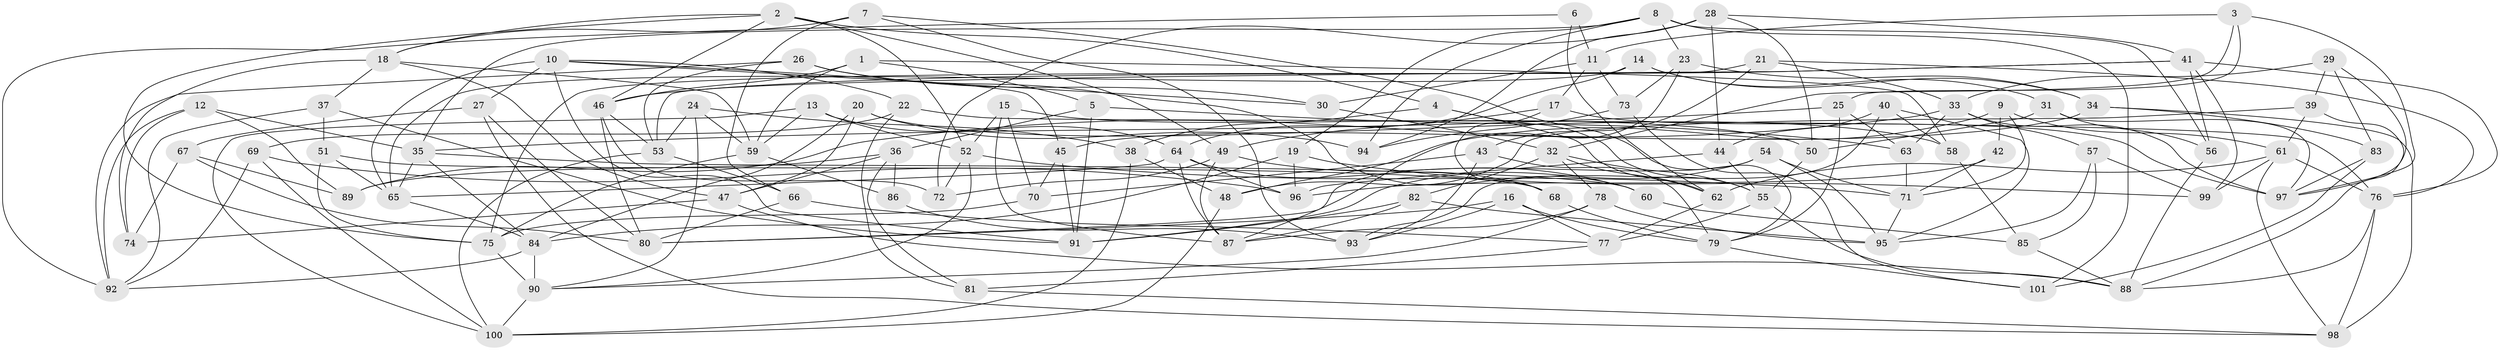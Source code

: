 // original degree distribution, {4: 1.0}
// Generated by graph-tools (version 1.1) at 2025/38/03/04/25 23:38:19]
// undirected, 101 vertices, 236 edges
graph export_dot {
  node [color=gray90,style=filled];
  1;
  2;
  3;
  4;
  5;
  6;
  7;
  8;
  9;
  10;
  11;
  12;
  13;
  14;
  15;
  16;
  17;
  18;
  19;
  20;
  21;
  22;
  23;
  24;
  25;
  26;
  27;
  28;
  29;
  30;
  31;
  32;
  33;
  34;
  35;
  36;
  37;
  38;
  39;
  40;
  41;
  42;
  43;
  44;
  45;
  46;
  47;
  48;
  49;
  50;
  51;
  52;
  53;
  54;
  55;
  56;
  57;
  58;
  59;
  60;
  61;
  62;
  63;
  64;
  65;
  66;
  67;
  68;
  69;
  70;
  71;
  72;
  73;
  74;
  75;
  76;
  77;
  78;
  79;
  80;
  81;
  82;
  83;
  84;
  85;
  86;
  87;
  88;
  89;
  90;
  91;
  92;
  93;
  94;
  95;
  96;
  97;
  98;
  99;
  100;
  101;
  1 -- 5 [weight=1.0];
  1 -- 46 [weight=1.0];
  1 -- 58 [weight=1.0];
  1 -- 59 [weight=1.0];
  2 -- 4 [weight=1.0];
  2 -- 18 [weight=1.0];
  2 -- 46 [weight=1.0];
  2 -- 49 [weight=1.0];
  2 -- 52 [weight=1.0];
  2 -- 75 [weight=1.0];
  3 -- 11 [weight=1.0];
  3 -- 25 [weight=1.0];
  3 -- 32 [weight=1.0];
  3 -- 97 [weight=1.0];
  4 -- 38 [weight=1.0];
  4 -- 55 [weight=1.0];
  4 -- 62 [weight=1.0];
  5 -- 36 [weight=1.0];
  5 -- 63 [weight=1.0];
  5 -- 91 [weight=1.0];
  6 -- 11 [weight=2.0];
  6 -- 62 [weight=1.0];
  6 -- 92 [weight=1.0];
  7 -- 18 [weight=1.0];
  7 -- 66 [weight=1.0];
  7 -- 79 [weight=1.0];
  7 -- 93 [weight=1.0];
  8 -- 19 [weight=1.0];
  8 -- 23 [weight=1.0];
  8 -- 35 [weight=1.0];
  8 -- 56 [weight=1.0];
  8 -- 94 [weight=1.0];
  8 -- 101 [weight=1.0];
  9 -- 42 [weight=1.0];
  9 -- 48 [weight=1.0];
  9 -- 61 [weight=1.0];
  9 -- 71 [weight=1.0];
  10 -- 22 [weight=1.0];
  10 -- 27 [weight=1.0];
  10 -- 30 [weight=1.0];
  10 -- 45 [weight=1.0];
  10 -- 65 [weight=1.0];
  10 -- 91 [weight=1.0];
  11 -- 17 [weight=1.0];
  11 -- 30 [weight=1.0];
  11 -- 73 [weight=1.0];
  12 -- 35 [weight=1.0];
  12 -- 74 [weight=1.0];
  12 -- 89 [weight=1.0];
  12 -- 92 [weight=1.0];
  13 -- 52 [weight=1.0];
  13 -- 59 [weight=1.0];
  13 -- 64 [weight=1.0];
  13 -- 100 [weight=1.0];
  14 -- 31 [weight=1.0];
  14 -- 34 [weight=1.0];
  14 -- 64 [weight=1.0];
  14 -- 65 [weight=1.0];
  15 -- 50 [weight=1.0];
  15 -- 52 [weight=1.0];
  15 -- 70 [weight=1.0];
  15 -- 87 [weight=1.0];
  16 -- 77 [weight=1.0];
  16 -- 79 [weight=1.0];
  16 -- 80 [weight=1.0];
  16 -- 93 [weight=1.0];
  17 -- 49 [weight=1.0];
  17 -- 68 [weight=1.0];
  17 -- 97 [weight=1.0];
  18 -- 37 [weight=1.0];
  18 -- 47 [weight=1.0];
  18 -- 59 [weight=1.0];
  18 -- 74 [weight=1.0];
  19 -- 84 [weight=1.0];
  19 -- 96 [weight=1.0];
  19 -- 99 [weight=1.0];
  20 -- 47 [weight=1.0];
  20 -- 58 [weight=1.0];
  20 -- 84 [weight=1.0];
  20 -- 94 [weight=1.0];
  21 -- 33 [weight=1.0];
  21 -- 43 [weight=1.0];
  21 -- 75 [weight=1.0];
  21 -- 76 [weight=1.0];
  22 -- 69 [weight=1.0];
  22 -- 76 [weight=1.0];
  22 -- 81 [weight=1.0];
  23 -- 34 [weight=1.0];
  23 -- 73 [weight=1.0];
  23 -- 87 [weight=1.0];
  24 -- 38 [weight=1.0];
  24 -- 53 [weight=1.0];
  24 -- 59 [weight=1.0];
  24 -- 90 [weight=1.0];
  25 -- 35 [weight=1.0];
  25 -- 63 [weight=1.0];
  25 -- 79 [weight=1.0];
  26 -- 30 [weight=1.0];
  26 -- 53 [weight=1.0];
  26 -- 60 [weight=1.0];
  26 -- 92 [weight=1.0];
  27 -- 67 [weight=1.0];
  27 -- 80 [weight=1.0];
  27 -- 98 [weight=1.0];
  28 -- 41 [weight=1.0];
  28 -- 44 [weight=1.0];
  28 -- 50 [weight=1.0];
  28 -- 72 [weight=2.0];
  28 -- 94 [weight=1.0];
  29 -- 33 [weight=1.0];
  29 -- 39 [weight=1.0];
  29 -- 83 [weight=1.0];
  29 -- 97 [weight=1.0];
  30 -- 32 [weight=1.0];
  31 -- 50 [weight=1.0];
  31 -- 56 [weight=1.0];
  31 -- 97 [weight=1.0];
  32 -- 55 [weight=1.0];
  32 -- 62 [weight=1.0];
  32 -- 78 [weight=1.0];
  32 -- 82 [weight=1.0];
  33 -- 57 [weight=1.0];
  33 -- 63 [weight=1.0];
  33 -- 89 [weight=1.0];
  33 -- 97 [weight=1.0];
  34 -- 45 [weight=1.0];
  34 -- 83 [weight=1.0];
  34 -- 98 [weight=2.0];
  35 -- 60 [weight=1.0];
  35 -- 65 [weight=1.0];
  35 -- 84 [weight=1.0];
  36 -- 47 [weight=2.0];
  36 -- 81 [weight=1.0];
  36 -- 86 [weight=1.0];
  36 -- 89 [weight=1.0];
  37 -- 51 [weight=1.0];
  37 -- 91 [weight=1.0];
  37 -- 92 [weight=1.0];
  38 -- 48 [weight=1.0];
  38 -- 100 [weight=1.0];
  39 -- 48 [weight=1.0];
  39 -- 61 [weight=1.0];
  39 -- 88 [weight=1.0];
  40 -- 44 [weight=1.0];
  40 -- 58 [weight=1.0];
  40 -- 93 [weight=1.0];
  40 -- 95 [weight=1.0];
  41 -- 46 [weight=1.0];
  41 -- 53 [weight=1.0];
  41 -- 56 [weight=1.0];
  41 -- 76 [weight=1.0];
  41 -- 99 [weight=1.0];
  42 -- 71 [weight=1.0];
  42 -- 96 [weight=2.0];
  43 -- 70 [weight=1.0];
  43 -- 79 [weight=1.0];
  43 -- 93 [weight=1.0];
  44 -- 55 [weight=1.0];
  44 -- 96 [weight=1.0];
  45 -- 70 [weight=1.0];
  45 -- 91 [weight=1.0];
  46 -- 53 [weight=1.0];
  46 -- 72 [weight=1.0];
  46 -- 80 [weight=1.0];
  47 -- 74 [weight=1.0];
  47 -- 88 [weight=1.0];
  48 -- 100 [weight=1.0];
  49 -- 60 [weight=1.0];
  49 -- 72 [weight=2.0];
  49 -- 87 [weight=1.0];
  50 -- 55 [weight=1.0];
  51 -- 65 [weight=1.0];
  51 -- 68 [weight=1.0];
  51 -- 75 [weight=1.0];
  52 -- 71 [weight=1.0];
  52 -- 72 [weight=1.0];
  52 -- 90 [weight=1.0];
  53 -- 66 [weight=1.0];
  53 -- 100 [weight=1.0];
  54 -- 71 [weight=1.0];
  54 -- 80 [weight=1.0];
  54 -- 91 [weight=1.0];
  54 -- 95 [weight=1.0];
  55 -- 77 [weight=1.0];
  55 -- 88 [weight=1.0];
  56 -- 88 [weight=1.0];
  57 -- 85 [weight=1.0];
  57 -- 95 [weight=1.0];
  57 -- 99 [weight=1.0];
  58 -- 85 [weight=1.0];
  59 -- 75 [weight=1.0];
  59 -- 86 [weight=1.0];
  60 -- 85 [weight=1.0];
  61 -- 62 [weight=1.0];
  61 -- 76 [weight=1.0];
  61 -- 98 [weight=1.0];
  61 -- 99 [weight=1.0];
  62 -- 77 [weight=2.0];
  63 -- 71 [weight=1.0];
  64 -- 65 [weight=1.0];
  64 -- 68 [weight=1.0];
  64 -- 87 [weight=1.0];
  64 -- 96 [weight=1.0];
  65 -- 84 [weight=1.0];
  66 -- 77 [weight=1.0];
  66 -- 80 [weight=1.0];
  67 -- 74 [weight=1.0];
  67 -- 80 [weight=1.0];
  67 -- 89 [weight=1.0];
  68 -- 79 [weight=1.0];
  69 -- 92 [weight=1.0];
  69 -- 96 [weight=1.0];
  69 -- 100 [weight=1.0];
  70 -- 75 [weight=1.0];
  71 -- 95 [weight=1.0];
  73 -- 94 [weight=1.0];
  73 -- 101 [weight=1.0];
  75 -- 90 [weight=1.0];
  76 -- 88 [weight=1.0];
  76 -- 98 [weight=1.0];
  77 -- 81 [weight=1.0];
  78 -- 87 [weight=1.0];
  78 -- 90 [weight=1.0];
  78 -- 95 [weight=1.0];
  79 -- 101 [weight=1.0];
  81 -- 98 [weight=1.0];
  82 -- 87 [weight=1.0];
  82 -- 91 [weight=1.0];
  82 -- 95 [weight=1.0];
  83 -- 97 [weight=1.0];
  83 -- 101 [weight=1.0];
  84 -- 90 [weight=1.0];
  84 -- 92 [weight=1.0];
  85 -- 88 [weight=1.0];
  86 -- 93 [weight=2.0];
  90 -- 100 [weight=1.0];
}

